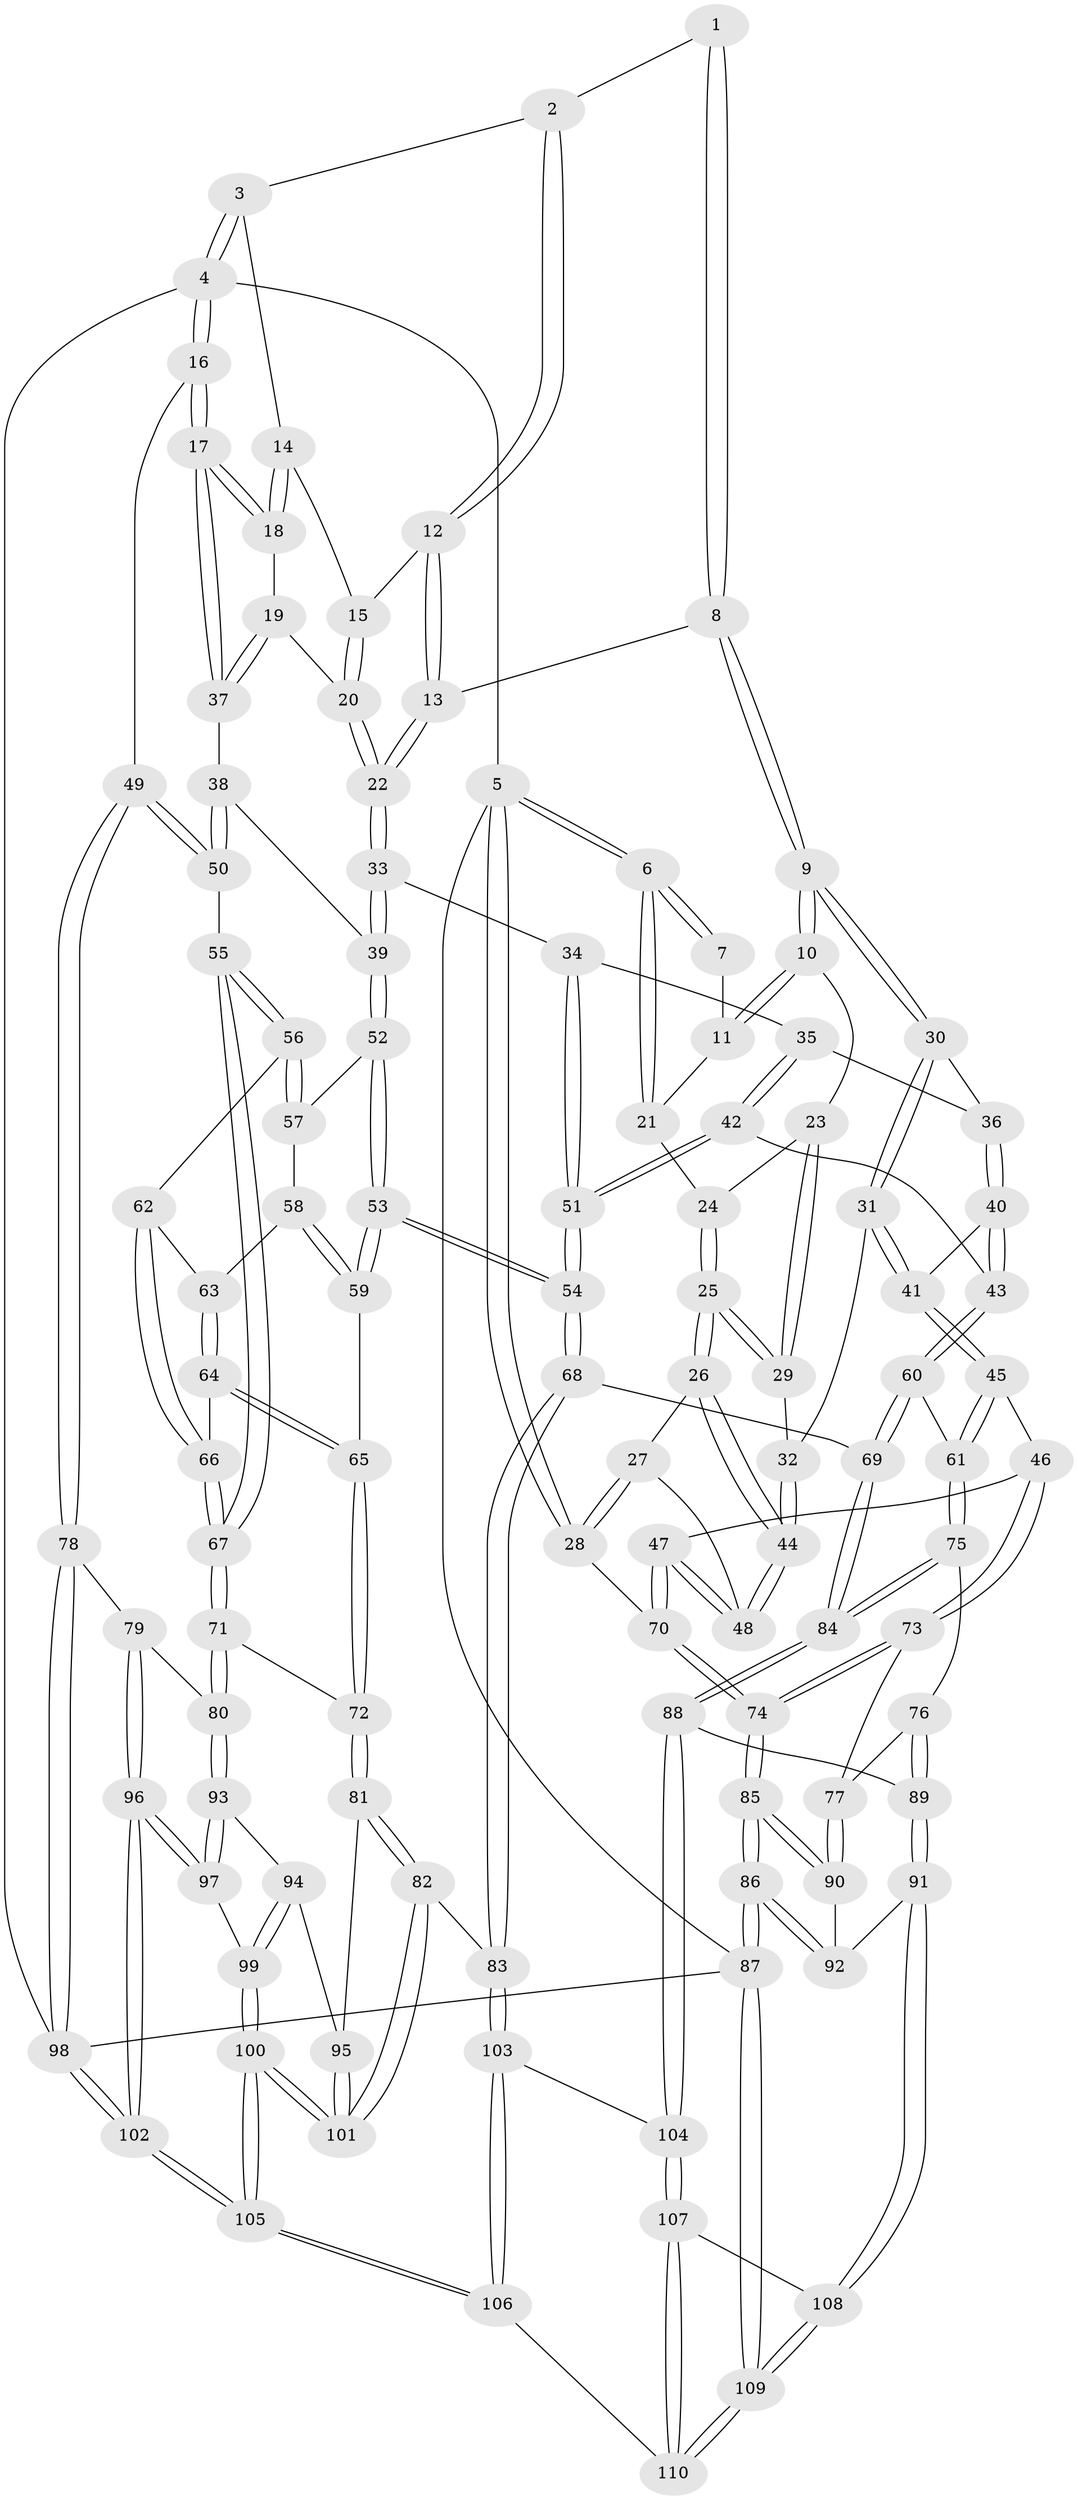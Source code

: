 // coarse degree distribution, {3: 0.21875, 4: 0.28125, 5: 0.375, 6: 0.125}
// Generated by graph-tools (version 1.1) at 2025/42/03/06/25 10:42:26]
// undirected, 110 vertices, 272 edges
graph export_dot {
graph [start="1"]
  node [color=gray90,style=filled];
  1 [pos="+0.3015220645764818+0"];
  2 [pos="+0.6237844498747526+0"];
  3 [pos="+1+0"];
  4 [pos="+1+0"];
  5 [pos="+0+0"];
  6 [pos="+0+0"];
  7 [pos="+0.2585782698844369+0"];
  8 [pos="+0.3834413567172774+0.16068155036207646"];
  9 [pos="+0.34542057045846997+0.22660773518312716"];
  10 [pos="+0.2669438798061115+0.19613784216520366"];
  11 [pos="+0.2207771821657994+0.129755958796277"];
  12 [pos="+0.6381222061389628+0.030462567508039794"];
  13 [pos="+0.6184159701706269+0.12428544973183608"];
  14 [pos="+0.8727848814058944+0.08161300810515991"];
  15 [pos="+0.8685857934746841+0.08379363661470124"];
  16 [pos="+1+0.23843355052778178"];
  17 [pos="+1+0.24041964363876106"];
  18 [pos="+0.9884605038048715+0.21913421412299122"];
  19 [pos="+0.9171118560373243+0.24735023340150933"];
  20 [pos="+0.7758835729505745+0.23021921700185624"];
  21 [pos="+0.08942262954525336+0.08709836592610777"];
  22 [pos="+0.6863912158011158+0.26679831478341864"];
  23 [pos="+0.18521902823800399+0.20291594656496523"];
  24 [pos="+0.1073108955881423+0.13953191920876773"];
  25 [pos="+0.05762016796952684+0.33661970801478297"];
  26 [pos="+0.010386643679866948+0.3461684000130052"];
  27 [pos="+0+0.3625749758590873"];
  28 [pos="+0+0.3701289641273546"];
  29 [pos="+0.0718757664660073+0.3375725767043651"];
  30 [pos="+0.34786290740205833+0.27614410878016865"];
  31 [pos="+0.22613537455100088+0.36231933315346165"];
  32 [pos="+0.1554266824410832+0.3675654164474502"];
  33 [pos="+0.6726946318100627+0.3394258215984608"];
  34 [pos="+0.5885282933391556+0.3633244150163495"];
  35 [pos="+0.46357850298114056+0.3358166540025648"];
  36 [pos="+0.37549729253592684+0.3043701957721425"];
  37 [pos="+0.8890567486852009+0.3914052528252637"];
  38 [pos="+0.877047258564137+0.4066794203302455"];
  39 [pos="+0.7029446228967875+0.3827191933674656"];
  40 [pos="+0.373070394260877+0.5077434154497098"];
  41 [pos="+0.2792645116914584+0.5100337233778306"];
  42 [pos="+0.4350151409676632+0.5308210556515457"];
  43 [pos="+0.39456407095234547+0.5247386773771789"];
  44 [pos="+0.1602568268603777+0.5420473947144663"];
  45 [pos="+0.19620151929921315+0.5891644607769234"];
  46 [pos="+0.19282219812263587+0.5891490726018404"];
  47 [pos="+0.16150276042914322+0.5502512836944006"];
  48 [pos="+0.16067101987974436+0.5478264446057705"];
  49 [pos="+1+0.5835829358872873"];
  50 [pos="+0.9876526510245464+0.5558499379296961"];
  51 [pos="+0.47798731337863337+0.5431969666887656"];
  52 [pos="+0.7054630811785243+0.4278451665953856"];
  53 [pos="+0.5501586758596259+0.6122494220550584"];
  54 [pos="+0.5292169944865153+0.6203020647866023"];
  55 [pos="+0.9854070435399103+0.5567695556811411"];
  56 [pos="+0.8163930554232153+0.5518872959770156"];
  57 [pos="+0.7082565339216413+0.43555814381176533"];
  58 [pos="+0.7029117044674339+0.5520032613769703"];
  59 [pos="+0.6619913955346891+0.6177005985144399"];
  60 [pos="+0.3567651985851317+0.6169919609566252"];
  61 [pos="+0.24966045150228566+0.6383261167225993"];
  62 [pos="+0.8028505668071699+0.5787441271456261"];
  63 [pos="+0.7414974960700786+0.5944850104988252"];
  64 [pos="+0.7423650199021178+0.6221848318714578"];
  65 [pos="+0.6962130385811363+0.6610516846064254"];
  66 [pos="+0.8006552246552191+0.6451338682908148"];
  67 [pos="+0.8291310223073262+0.7045121979784447"];
  68 [pos="+0.5050074692930488+0.7490732566994711"];
  69 [pos="+0.4274051688422048+0.7664686427989579"];
  70 [pos="+0+0.5275070259742615"];
  71 [pos="+0.8222566399730615+0.7271338030939419"];
  72 [pos="+0.7040068751642631+0.7090500909076279"];
  73 [pos="+0.1327599531555043+0.6476490187457395"];
  74 [pos="+0+0.6814519186252895"];
  75 [pos="+0.2770859181445174+0.712132888961773"];
  76 [pos="+0.161226803772109+0.752033573635087"];
  77 [pos="+0.1533568864222162+0.7496466982602887"];
  78 [pos="+1+0.6453475632465214"];
  79 [pos="+0.9237944742090879+0.7737436565364385"];
  80 [pos="+0.8271941975111861+0.7396798332613699"];
  81 [pos="+0.6144086074976337+0.7820188993504562"];
  82 [pos="+0.5808287049288563+0.7995277641265467"];
  83 [pos="+0.5670857211662551+0.7941488763203632"];
  84 [pos="+0.3617796088151126+0.804400571362577"];
  85 [pos="+0+0.7439065555510245"];
  86 [pos="+0+1"];
  87 [pos="+0+1"];
  88 [pos="+0.35673406722154544+0.813187113476578"];
  89 [pos="+0.2595174616434702+0.8468631832832665"];
  90 [pos="+0.09884941244366635+0.8039558794988697"];
  91 [pos="+0.17583128168810086+0.9206781465615634"];
  92 [pos="+0.12929944201103957+0.8624627394250998"];
  93 [pos="+0.8174317825970926+0.7686777382442902"];
  94 [pos="+0.78500272355141+0.8113339795722819"];
  95 [pos="+0.7825173418524066+0.8121532027447937"];
  96 [pos="+0.9456198365318738+0.9403954482530423"];
  97 [pos="+0.88233847030507+0.8944647797612832"];
  98 [pos="+1+1"];
  99 [pos="+0.7992491890118356+0.8784952057603514"];
  100 [pos="+0.6868064568054162+1"];
  101 [pos="+0.6544503777145126+0.9231549454209378"];
  102 [pos="+1+1"];
  103 [pos="+0.5070802619770451+0.9121466205837035"];
  104 [pos="+0.38147982380269774+0.9467365409510782"];
  105 [pos="+0.7041717345577319+1"];
  106 [pos="+0.5169047751764174+1"];
  107 [pos="+0.3813691667953897+0.9916860460859359"];
  108 [pos="+0.17501380765872826+0.9245299919245792"];
  109 [pos="+0+1"];
  110 [pos="+0.4243744384326906+1"];
  1 -- 2;
  1 -- 8;
  1 -- 8;
  2 -- 3;
  2 -- 12;
  2 -- 12;
  3 -- 4;
  3 -- 4;
  3 -- 14;
  4 -- 5;
  4 -- 16;
  4 -- 16;
  4 -- 98;
  5 -- 6;
  5 -- 6;
  5 -- 28;
  5 -- 28;
  5 -- 87;
  6 -- 7;
  6 -- 7;
  6 -- 21;
  6 -- 21;
  7 -- 11;
  8 -- 9;
  8 -- 9;
  8 -- 13;
  9 -- 10;
  9 -- 10;
  9 -- 30;
  9 -- 30;
  10 -- 11;
  10 -- 11;
  10 -- 23;
  11 -- 21;
  12 -- 13;
  12 -- 13;
  12 -- 15;
  13 -- 22;
  13 -- 22;
  14 -- 15;
  14 -- 18;
  14 -- 18;
  15 -- 20;
  15 -- 20;
  16 -- 17;
  16 -- 17;
  16 -- 49;
  17 -- 18;
  17 -- 18;
  17 -- 37;
  17 -- 37;
  18 -- 19;
  19 -- 20;
  19 -- 37;
  19 -- 37;
  20 -- 22;
  20 -- 22;
  21 -- 24;
  22 -- 33;
  22 -- 33;
  23 -- 24;
  23 -- 29;
  23 -- 29;
  24 -- 25;
  24 -- 25;
  25 -- 26;
  25 -- 26;
  25 -- 29;
  25 -- 29;
  26 -- 27;
  26 -- 44;
  26 -- 44;
  27 -- 28;
  27 -- 28;
  27 -- 48;
  28 -- 70;
  29 -- 32;
  30 -- 31;
  30 -- 31;
  30 -- 36;
  31 -- 32;
  31 -- 41;
  31 -- 41;
  32 -- 44;
  32 -- 44;
  33 -- 34;
  33 -- 39;
  33 -- 39;
  34 -- 35;
  34 -- 51;
  34 -- 51;
  35 -- 36;
  35 -- 42;
  35 -- 42;
  36 -- 40;
  36 -- 40;
  37 -- 38;
  38 -- 39;
  38 -- 50;
  38 -- 50;
  39 -- 52;
  39 -- 52;
  40 -- 41;
  40 -- 43;
  40 -- 43;
  41 -- 45;
  41 -- 45;
  42 -- 43;
  42 -- 51;
  42 -- 51;
  43 -- 60;
  43 -- 60;
  44 -- 48;
  44 -- 48;
  45 -- 46;
  45 -- 61;
  45 -- 61;
  46 -- 47;
  46 -- 73;
  46 -- 73;
  47 -- 48;
  47 -- 48;
  47 -- 70;
  47 -- 70;
  49 -- 50;
  49 -- 50;
  49 -- 78;
  49 -- 78;
  50 -- 55;
  51 -- 54;
  51 -- 54;
  52 -- 53;
  52 -- 53;
  52 -- 57;
  53 -- 54;
  53 -- 54;
  53 -- 59;
  53 -- 59;
  54 -- 68;
  54 -- 68;
  55 -- 56;
  55 -- 56;
  55 -- 67;
  55 -- 67;
  56 -- 57;
  56 -- 57;
  56 -- 62;
  57 -- 58;
  58 -- 59;
  58 -- 59;
  58 -- 63;
  59 -- 65;
  60 -- 61;
  60 -- 69;
  60 -- 69;
  61 -- 75;
  61 -- 75;
  62 -- 63;
  62 -- 66;
  62 -- 66;
  63 -- 64;
  63 -- 64;
  64 -- 65;
  64 -- 65;
  64 -- 66;
  65 -- 72;
  65 -- 72;
  66 -- 67;
  66 -- 67;
  67 -- 71;
  67 -- 71;
  68 -- 69;
  68 -- 83;
  68 -- 83;
  69 -- 84;
  69 -- 84;
  70 -- 74;
  70 -- 74;
  71 -- 72;
  71 -- 80;
  71 -- 80;
  72 -- 81;
  72 -- 81;
  73 -- 74;
  73 -- 74;
  73 -- 77;
  74 -- 85;
  74 -- 85;
  75 -- 76;
  75 -- 84;
  75 -- 84;
  76 -- 77;
  76 -- 89;
  76 -- 89;
  77 -- 90;
  77 -- 90;
  78 -- 79;
  78 -- 98;
  78 -- 98;
  79 -- 80;
  79 -- 96;
  79 -- 96;
  80 -- 93;
  80 -- 93;
  81 -- 82;
  81 -- 82;
  81 -- 95;
  82 -- 83;
  82 -- 101;
  82 -- 101;
  83 -- 103;
  83 -- 103;
  84 -- 88;
  84 -- 88;
  85 -- 86;
  85 -- 86;
  85 -- 90;
  85 -- 90;
  86 -- 87;
  86 -- 87;
  86 -- 92;
  86 -- 92;
  87 -- 109;
  87 -- 109;
  87 -- 98;
  88 -- 89;
  88 -- 104;
  88 -- 104;
  89 -- 91;
  89 -- 91;
  90 -- 92;
  91 -- 92;
  91 -- 108;
  91 -- 108;
  93 -- 94;
  93 -- 97;
  93 -- 97;
  94 -- 95;
  94 -- 99;
  94 -- 99;
  95 -- 101;
  95 -- 101;
  96 -- 97;
  96 -- 97;
  96 -- 102;
  96 -- 102;
  97 -- 99;
  98 -- 102;
  98 -- 102;
  99 -- 100;
  99 -- 100;
  100 -- 101;
  100 -- 101;
  100 -- 105;
  100 -- 105;
  102 -- 105;
  102 -- 105;
  103 -- 104;
  103 -- 106;
  103 -- 106;
  104 -- 107;
  104 -- 107;
  105 -- 106;
  105 -- 106;
  106 -- 110;
  107 -- 108;
  107 -- 110;
  107 -- 110;
  108 -- 109;
  108 -- 109;
  109 -- 110;
  109 -- 110;
}
